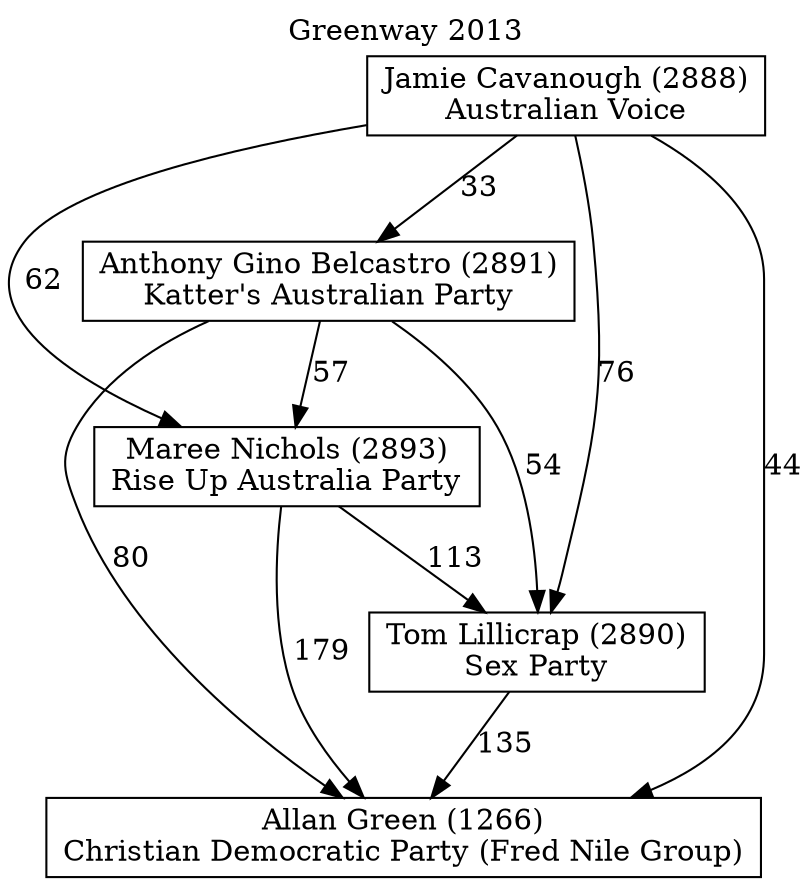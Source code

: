 // House preference flow
digraph "Allan Green (1266)_Greenway_2013" {
	graph [label="Greenway 2013" labelloc=t mclimit=10]
	node [shape=box]
	"Allan Green (1266)" [label="Allan Green (1266)
Christian Democratic Party (Fred Nile Group)"]
	"Tom Lillicrap (2890)" [label="Tom Lillicrap (2890)
Sex Party"]
	"Maree Nichols (2893)" [label="Maree Nichols (2893)
Rise Up Australia Party"]
	"Anthony Gino Belcastro (2891)" [label="Anthony Gino Belcastro (2891)
Katter's Australian Party"]
	"Jamie Cavanough (2888)" [label="Jamie Cavanough (2888)
Australian Voice"]
	"Tom Lillicrap (2890)" -> "Allan Green (1266)" [label=135]
	"Maree Nichols (2893)" -> "Tom Lillicrap (2890)" [label=113]
	"Anthony Gino Belcastro (2891)" -> "Maree Nichols (2893)" [label=57]
	"Jamie Cavanough (2888)" -> "Anthony Gino Belcastro (2891)" [label=33]
	"Maree Nichols (2893)" -> "Allan Green (1266)" [label=179]
	"Anthony Gino Belcastro (2891)" -> "Allan Green (1266)" [label=80]
	"Jamie Cavanough (2888)" -> "Allan Green (1266)" [label=44]
	"Jamie Cavanough (2888)" -> "Maree Nichols (2893)" [label=62]
	"Anthony Gino Belcastro (2891)" -> "Tom Lillicrap (2890)" [label=54]
	"Jamie Cavanough (2888)" -> "Tom Lillicrap (2890)" [label=76]
}
